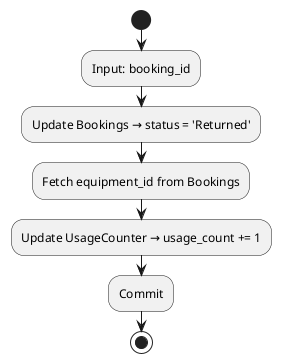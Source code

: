 @startuml
start
:Input: booking_id;
:Update Bookings → status = 'Returned';
:Fetch equipment_id from Bookings;
:Update UsageCounter → usage_count += 1;
:Commit;
stop
@enduml
